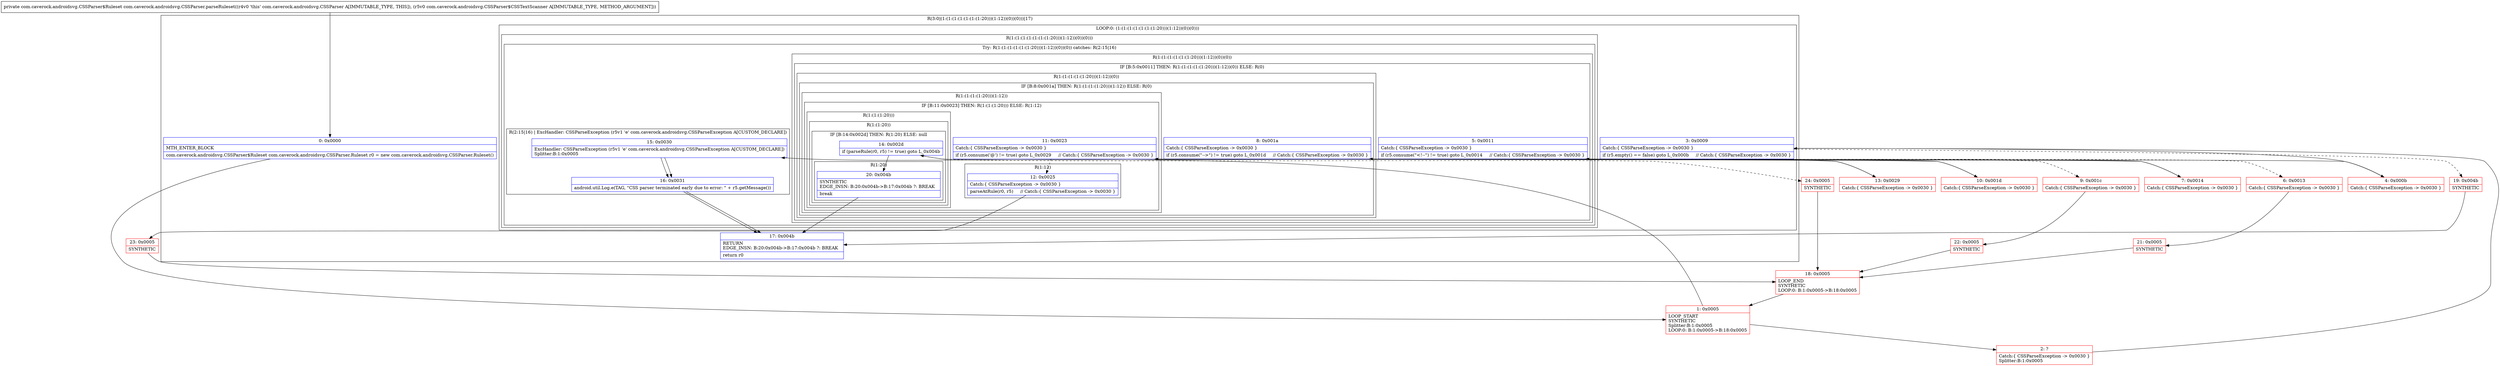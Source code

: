 digraph "CFG forcom.caverock.androidsvg.CSSParser.parseRuleset(Lcom\/caverock\/androidsvg\/CSSParser$CSSTextScanner;)Lcom\/caverock\/androidsvg\/CSSParser$Ruleset;" {
subgraph cluster_Region_915965125 {
label = "R(3:0|(1:(1:(1:(1:(1:(1:(1:20)))(1:12))(0))(0)))|17)";
node [shape=record,color=blue];
Node_0 [shape=record,label="{0\:\ 0x0000|MTH_ENTER_BLOCK\l|com.caverock.androidsvg.CSSParser$Ruleset com.caverock.androidsvg.CSSParser.Ruleset r0 = new com.caverock.androidsvg.CSSParser.Ruleset()\l}"];
subgraph cluster_LoopRegion_208351002 {
label = "LOOP:0: (1:(1:(1:(1:(1:(1:(1:20)))(1:12))(0))(0)))";
node [shape=record,color=blue];
Node_3 [shape=record,label="{3\:\ 0x0009|Catch:\{ CSSParseException \-\> 0x0030 \}\l|if (r5.empty() == false) goto L_0x000b     \/\/ Catch:\{ CSSParseException \-\> 0x0030 \}\l}"];
subgraph cluster_Region_990841147 {
label = "R(1:(1:(1:(1:(1:(1:(1:20)))(1:12))(0))(0)))";
node [shape=record,color=blue];
subgraph cluster_TryCatchRegion_268513590 {
label = "Try: R(1:(1:(1:(1:(1:(1:20)))(1:12))(0))(0)) catches: R(2:15|16)";
node [shape=record,color=blue];
subgraph cluster_Region_1576510868 {
label = "R(1:(1:(1:(1:(1:(1:20)))(1:12))(0))(0))";
node [shape=record,color=blue];
subgraph cluster_IfRegion_137450191 {
label = "IF [B:5:0x0011] THEN: R(1:(1:(1:(1:(1:20)))(1:12))(0)) ELSE: R(0)";
node [shape=record,color=blue];
Node_5 [shape=record,label="{5\:\ 0x0011|Catch:\{ CSSParseException \-\> 0x0030 \}\l|if (r5.consume(\"\<!\-\-\") != true) goto L_0x0014     \/\/ Catch:\{ CSSParseException \-\> 0x0030 \}\l}"];
subgraph cluster_Region_1261749283 {
label = "R(1:(1:(1:(1:(1:20)))(1:12))(0))";
node [shape=record,color=blue];
subgraph cluster_IfRegion_1378206962 {
label = "IF [B:8:0x001a] THEN: R(1:(1:(1:(1:20)))(1:12)) ELSE: R(0)";
node [shape=record,color=blue];
Node_8 [shape=record,label="{8\:\ 0x001a|Catch:\{ CSSParseException \-\> 0x0030 \}\l|if (r5.consume(\"\-\-\>\") != true) goto L_0x001d     \/\/ Catch:\{ CSSParseException \-\> 0x0030 \}\l}"];
subgraph cluster_Region_849215527 {
label = "R(1:(1:(1:(1:20)))(1:12))";
node [shape=record,color=blue];
subgraph cluster_IfRegion_817601425 {
label = "IF [B:11:0x0023] THEN: R(1:(1:(1:20))) ELSE: R(1:12)";
node [shape=record,color=blue];
Node_11 [shape=record,label="{11\:\ 0x0023|Catch:\{ CSSParseException \-\> 0x0030 \}\l|if (r5.consume('@') != true) goto L_0x0029     \/\/ Catch:\{ CSSParseException \-\> 0x0030 \}\l}"];
subgraph cluster_Region_1564693625 {
label = "R(1:(1:(1:20)))";
node [shape=record,color=blue];
subgraph cluster_Region_566040951 {
label = "R(1:(1:20))";
node [shape=record,color=blue];
subgraph cluster_IfRegion_1714254161 {
label = "IF [B:14:0x002d] THEN: R(1:20) ELSE: null";
node [shape=record,color=blue];
Node_14 [shape=record,label="{14\:\ 0x002d|if (parseRule(r0, r5) != true) goto L_0x004b\l}"];
subgraph cluster_Region_1667283551 {
label = "R(1:20)";
node [shape=record,color=blue];
Node_20 [shape=record,label="{20\:\ 0x004b|SYNTHETIC\lEDGE_INSN: B:20:0x004b\-\>B:17:0x004b ?: BREAK  \l|break\l}"];
}
}
}
}
subgraph cluster_Region_1678111484 {
label = "R(1:12)";
node [shape=record,color=blue];
Node_12 [shape=record,label="{12\:\ 0x0025|Catch:\{ CSSParseException \-\> 0x0030 \}\l|parseAtRule(r0, r5)     \/\/ Catch:\{ CSSParseException \-\> 0x0030 \}\l}"];
}
}
}
subgraph cluster_Region_267109041 {
label = "R(0)";
node [shape=record,color=blue];
}
}
}
subgraph cluster_Region_1221373865 {
label = "R(0)";
node [shape=record,color=blue];
}
}
}
subgraph cluster_Region_24342886 {
label = "R(2:15|16) | ExcHandler: CSSParseException (r5v1 'e' com.caverock.androidsvg.CSSParseException A[CUSTOM_DECLARE])\l";
node [shape=record,color=blue];
Node_15 [shape=record,label="{15\:\ 0x0030|ExcHandler: CSSParseException (r5v1 'e' com.caverock.androidsvg.CSSParseException A[CUSTOM_DECLARE])\lSplitter:B:1:0x0005\l}"];
Node_16 [shape=record,label="{16\:\ 0x0031|android.util.Log.e(TAG, \"CSS parser terminated early due to error: \" + r5.getMessage())\l}"];
}
}
}
}
Node_17 [shape=record,label="{17\:\ 0x004b|RETURN\lEDGE_INSN: B:20:0x004b\-\>B:17:0x004b ?: BREAK  \l|return r0\l}"];
}
subgraph cluster_Region_24342886 {
label = "R(2:15|16) | ExcHandler: CSSParseException (r5v1 'e' com.caverock.androidsvg.CSSParseException A[CUSTOM_DECLARE])\l";
node [shape=record,color=blue];
Node_15 [shape=record,label="{15\:\ 0x0030|ExcHandler: CSSParseException (r5v1 'e' com.caverock.androidsvg.CSSParseException A[CUSTOM_DECLARE])\lSplitter:B:1:0x0005\l}"];
Node_16 [shape=record,label="{16\:\ 0x0031|android.util.Log.e(TAG, \"CSS parser terminated early due to error: \" + r5.getMessage())\l}"];
}
Node_1 [shape=record,color=red,label="{1\:\ 0x0005|LOOP_START\lSYNTHETIC\lSplitter:B:1:0x0005\lLOOP:0: B:1:0x0005\-\>B:18:0x0005\l}"];
Node_2 [shape=record,color=red,label="{2\:\ ?|Catch:\{ CSSParseException \-\> 0x0030 \}\lSplitter:B:1:0x0005\l}"];
Node_4 [shape=record,color=red,label="{4\:\ 0x000b|Catch:\{ CSSParseException \-\> 0x0030 \}\l}"];
Node_6 [shape=record,color=red,label="{6\:\ 0x0013|Catch:\{ CSSParseException \-\> 0x0030 \}\l}"];
Node_7 [shape=record,color=red,label="{7\:\ 0x0014|Catch:\{ CSSParseException \-\> 0x0030 \}\l}"];
Node_9 [shape=record,color=red,label="{9\:\ 0x001c|Catch:\{ CSSParseException \-\> 0x0030 \}\l}"];
Node_10 [shape=record,color=red,label="{10\:\ 0x001d|Catch:\{ CSSParseException \-\> 0x0030 \}\l}"];
Node_13 [shape=record,color=red,label="{13\:\ 0x0029|Catch:\{ CSSParseException \-\> 0x0030 \}\l}"];
Node_18 [shape=record,color=red,label="{18\:\ 0x0005|LOOP_END\lSYNTHETIC\lLOOP:0: B:1:0x0005\-\>B:18:0x0005\l}"];
Node_19 [shape=record,color=red,label="{19\:\ 0x004b|SYNTHETIC\l}"];
Node_21 [shape=record,color=red,label="{21\:\ 0x0005|SYNTHETIC\l}"];
Node_22 [shape=record,color=red,label="{22\:\ 0x0005|SYNTHETIC\l}"];
Node_23 [shape=record,color=red,label="{23\:\ 0x0005|SYNTHETIC\l}"];
Node_24 [shape=record,color=red,label="{24\:\ 0x0005|SYNTHETIC\l}"];
MethodNode[shape=record,label="{private com.caverock.androidsvg.CSSParser$Ruleset com.caverock.androidsvg.CSSParser.parseRuleset((r4v0 'this' com.caverock.androidsvg.CSSParser A[IMMUTABLE_TYPE, THIS]), (r5v0 com.caverock.androidsvg.CSSParser$CSSTextScanner A[IMMUTABLE_TYPE, METHOD_ARGUMENT])) }"];
MethodNode -> Node_0;
Node_0 -> Node_1;
Node_3 -> Node_4;
Node_3 -> Node_19[style=dashed];
Node_5 -> Node_6[style=dashed];
Node_5 -> Node_7;
Node_8 -> Node_9[style=dashed];
Node_8 -> Node_10;
Node_11 -> Node_12[style=dashed];
Node_11 -> Node_13;
Node_14 -> Node_20;
Node_14 -> Node_24[style=dashed];
Node_20 -> Node_17;
Node_12 -> Node_23;
Node_15 -> Node_16;
Node_16 -> Node_17;
Node_15 -> Node_16;
Node_16 -> Node_17;
Node_1 -> Node_2;
Node_1 -> Node_15;
Node_2 -> Node_3;
Node_4 -> Node_5;
Node_6 -> Node_21;
Node_7 -> Node_8;
Node_9 -> Node_22;
Node_10 -> Node_11;
Node_13 -> Node_14;
Node_18 -> Node_1;
Node_19 -> Node_17;
Node_21 -> Node_18;
Node_22 -> Node_18;
Node_23 -> Node_18;
Node_24 -> Node_18;
}

